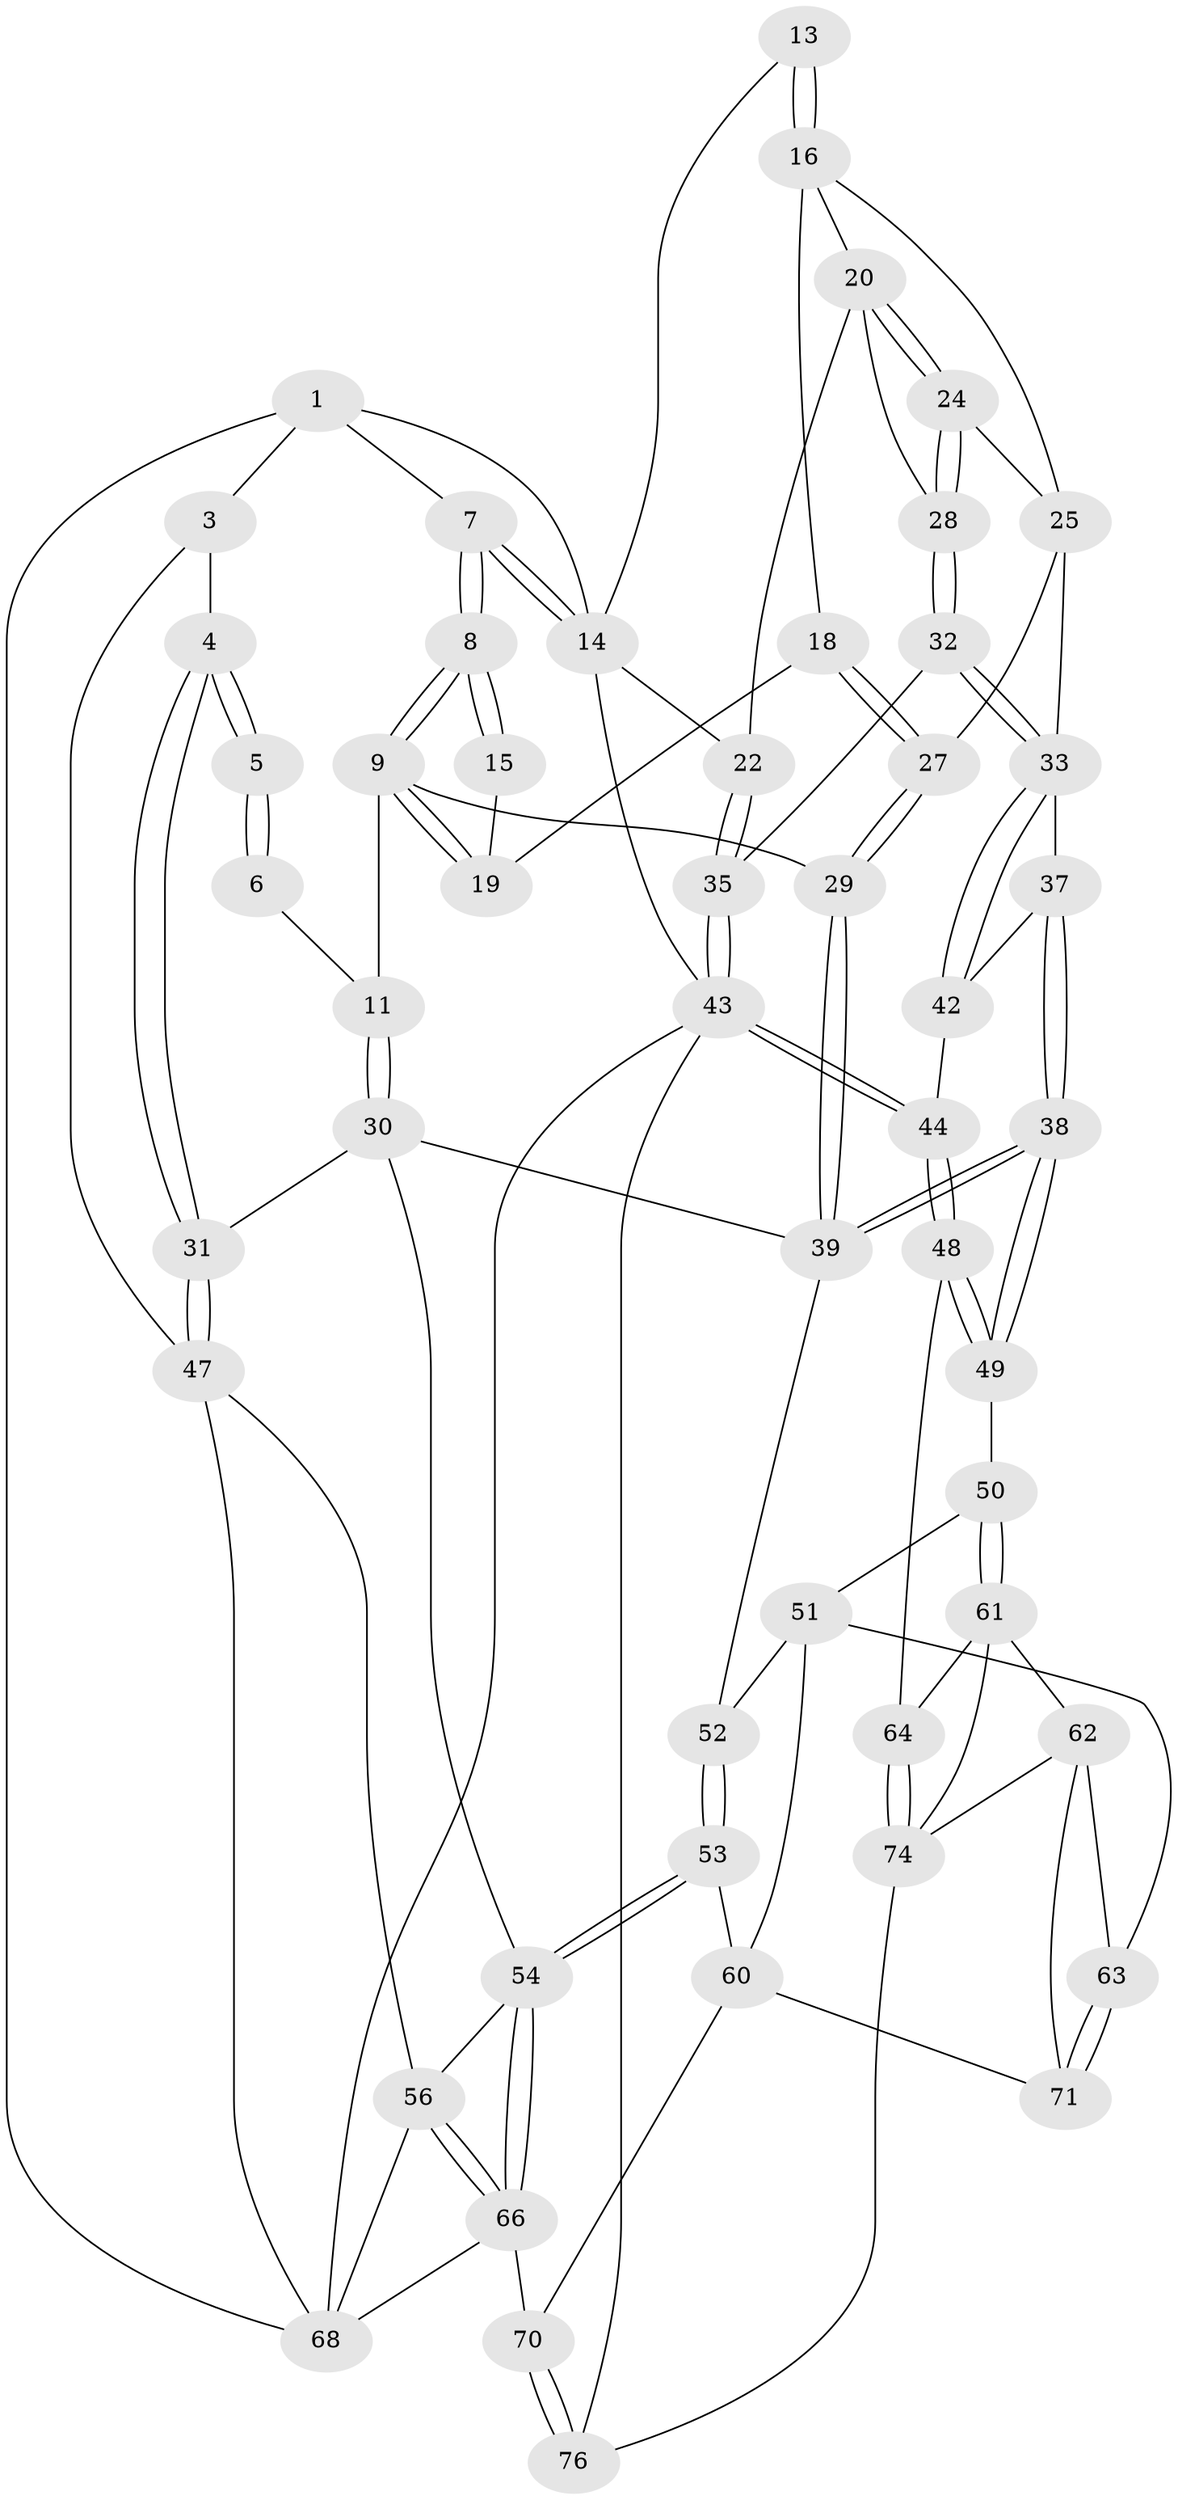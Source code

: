 // Generated by graph-tools (version 1.1) at 2025/52/02/27/25 19:52:44]
// undirected, 53 vertices, 124 edges
graph export_dot {
graph [start="1"]
  node [color=gray90,style=filled];
  1 [pos="+0.319148672905929+0",super="+2"];
  3 [pos="+0+0.16012451647473513"];
  4 [pos="+0+0.21856022527207689"];
  5 [pos="+0.06051279072716768+0.20197800714633607"];
  6 [pos="+0.24016471698739886+0",super="+12"];
  7 [pos="+0.3940072644199336+0"];
  8 [pos="+0.40299317626244463+0.12414707238944402"];
  9 [pos="+0.40305885968345917+0.1439074547323506",super="+10"];
  11 [pos="+0.3031403659888113+0.2664494763858015"];
  13 [pos="+0.6872684014747331+0.08907089441106567"];
  14 [pos="+0.5839173326412741+0",super="+23"];
  15 [pos="+0.6321490037023278+0.12372427405949986"];
  16 [pos="+0.7046019913211492+0.11271001374479483",super="+17"];
  18 [pos="+0.5529070156311647+0.2246880541546778"];
  19 [pos="+0.5348082986905724+0.21095030892311017"];
  20 [pos="+0.7658275526439289+0.13428664189373185",super="+21"];
  22 [pos="+1+0"];
  24 [pos="+0.7842186158947525+0.2693616509263308"];
  25 [pos="+0.6820301724595552+0.22846138803142443",super="+26"];
  27 [pos="+0.5901548196350787+0.31150561017238276"];
  28 [pos="+0.7897204365135148+0.2792211292571519"];
  29 [pos="+0.5038074658966761+0.39357196892672036"];
  30 [pos="+0.24605595650214906+0.5064591600955352",super="+41"];
  31 [pos="+0.1612632976627901+0.4885294170702268"];
  32 [pos="+0.8023807679334285+0.334918395054763",super="+36"];
  33 [pos="+0.7609665903733555+0.4037324683039837",super="+34"];
  35 [pos="+1+0.1301406105305058"];
  37 [pos="+0.7460040600541497+0.44186188143719496"];
  38 [pos="+0.6978203701351423+0.5683375516893606"];
  39 [pos="+0.500007372926669+0.4449254506818136",super="+40"];
  42 [pos="+0.9409411414886242+0.4190202519359739",super="+45"];
  43 [pos="+1+0.6663563787736076",super="+46"];
  44 [pos="+1+0.6679800344720132"];
  47 [pos="+0+0.5924954106875518",super="+58"];
  48 [pos="+1+0.6741206380953702"];
  49 [pos="+0.6999680823232335+0.5948354330910667"];
  50 [pos="+0.6990791173017122+0.5965186520640581"];
  51 [pos="+0.5855589597998243+0.6439032022554981",super="+59"];
  52 [pos="+0.3593081982297582+0.5497358998780398"];
  53 [pos="+0.4441771213636449+0.7330211601971759"];
  54 [pos="+0.3117966058190089+0.7470368183765049",super="+55"];
  56 [pos="+0.13174037412116385+0.7160466814643387",super="+57"];
  60 [pos="+0.4581439560453956+0.7390475828807197",super="+69"];
  61 [pos="+0.7216241411583066+0.7412609820095633",super="+65"];
  62 [pos="+0.6545052528856469+0.8079636931535332",super="+73"];
  63 [pos="+0.5555885978631486+0.7998541948025691"];
  64 [pos="+1+0.7687900917963019"];
  66 [pos="+0.246231683184157+0.9565350884784286",super="+67"];
  68 [pos="+0+1",super="+72"];
  70 [pos="+0.283775183654339+1"];
  71 [pos="+0.5290771424378435+0.9129795204628204"];
  74 [pos="+0.8123952290419468+1",super="+75"];
  76 [pos="+0.8310377759753557+1"];
  1 -- 7;
  1 -- 3;
  1 -- 14;
  1 -- 68;
  3 -- 4;
  3 -- 47;
  4 -- 5;
  4 -- 5;
  4 -- 31;
  4 -- 31;
  5 -- 6 [weight=2];
  5 -- 6;
  6 -- 11;
  7 -- 8;
  7 -- 8;
  7 -- 14;
  7 -- 14;
  8 -- 9;
  8 -- 9;
  8 -- 15;
  8 -- 15;
  9 -- 19;
  9 -- 19;
  9 -- 11;
  9 -- 29;
  11 -- 30;
  11 -- 30;
  13 -- 14;
  13 -- 16;
  13 -- 16;
  14 -- 43;
  14 -- 22;
  15 -- 19;
  16 -- 20;
  16 -- 25;
  16 -- 18;
  18 -- 19;
  18 -- 27;
  18 -- 27;
  20 -- 24;
  20 -- 24;
  20 -- 28;
  20 -- 22;
  22 -- 35;
  22 -- 35;
  24 -- 25;
  24 -- 28;
  24 -- 28;
  25 -- 27;
  25 -- 33;
  27 -- 29;
  27 -- 29;
  28 -- 32;
  28 -- 32;
  29 -- 39;
  29 -- 39;
  30 -- 31;
  30 -- 54;
  30 -- 39;
  31 -- 47;
  31 -- 47;
  32 -- 33;
  32 -- 33;
  32 -- 35;
  33 -- 42;
  33 -- 42;
  33 -- 37;
  35 -- 43;
  35 -- 43;
  37 -- 38;
  37 -- 38;
  37 -- 42;
  38 -- 39;
  38 -- 39;
  38 -- 49;
  38 -- 49;
  39 -- 52;
  42 -- 44;
  43 -- 44;
  43 -- 44;
  43 -- 76;
  43 -- 68;
  44 -- 48;
  44 -- 48;
  47 -- 56;
  47 -- 68;
  48 -- 49;
  48 -- 49;
  48 -- 64;
  49 -- 50;
  50 -- 51;
  50 -- 61;
  50 -- 61;
  51 -- 52;
  51 -- 60;
  51 -- 63;
  52 -- 53;
  52 -- 53;
  53 -- 54;
  53 -- 54;
  53 -- 60;
  54 -- 66;
  54 -- 66;
  54 -- 56;
  56 -- 66;
  56 -- 66;
  56 -- 68;
  60 -- 70;
  60 -- 71;
  61 -- 62;
  61 -- 64;
  61 -- 74;
  62 -- 63;
  62 -- 71;
  62 -- 74;
  63 -- 71;
  63 -- 71;
  64 -- 74;
  64 -- 74;
  66 -- 68;
  66 -- 70;
  70 -- 76;
  70 -- 76;
  74 -- 76;
}
